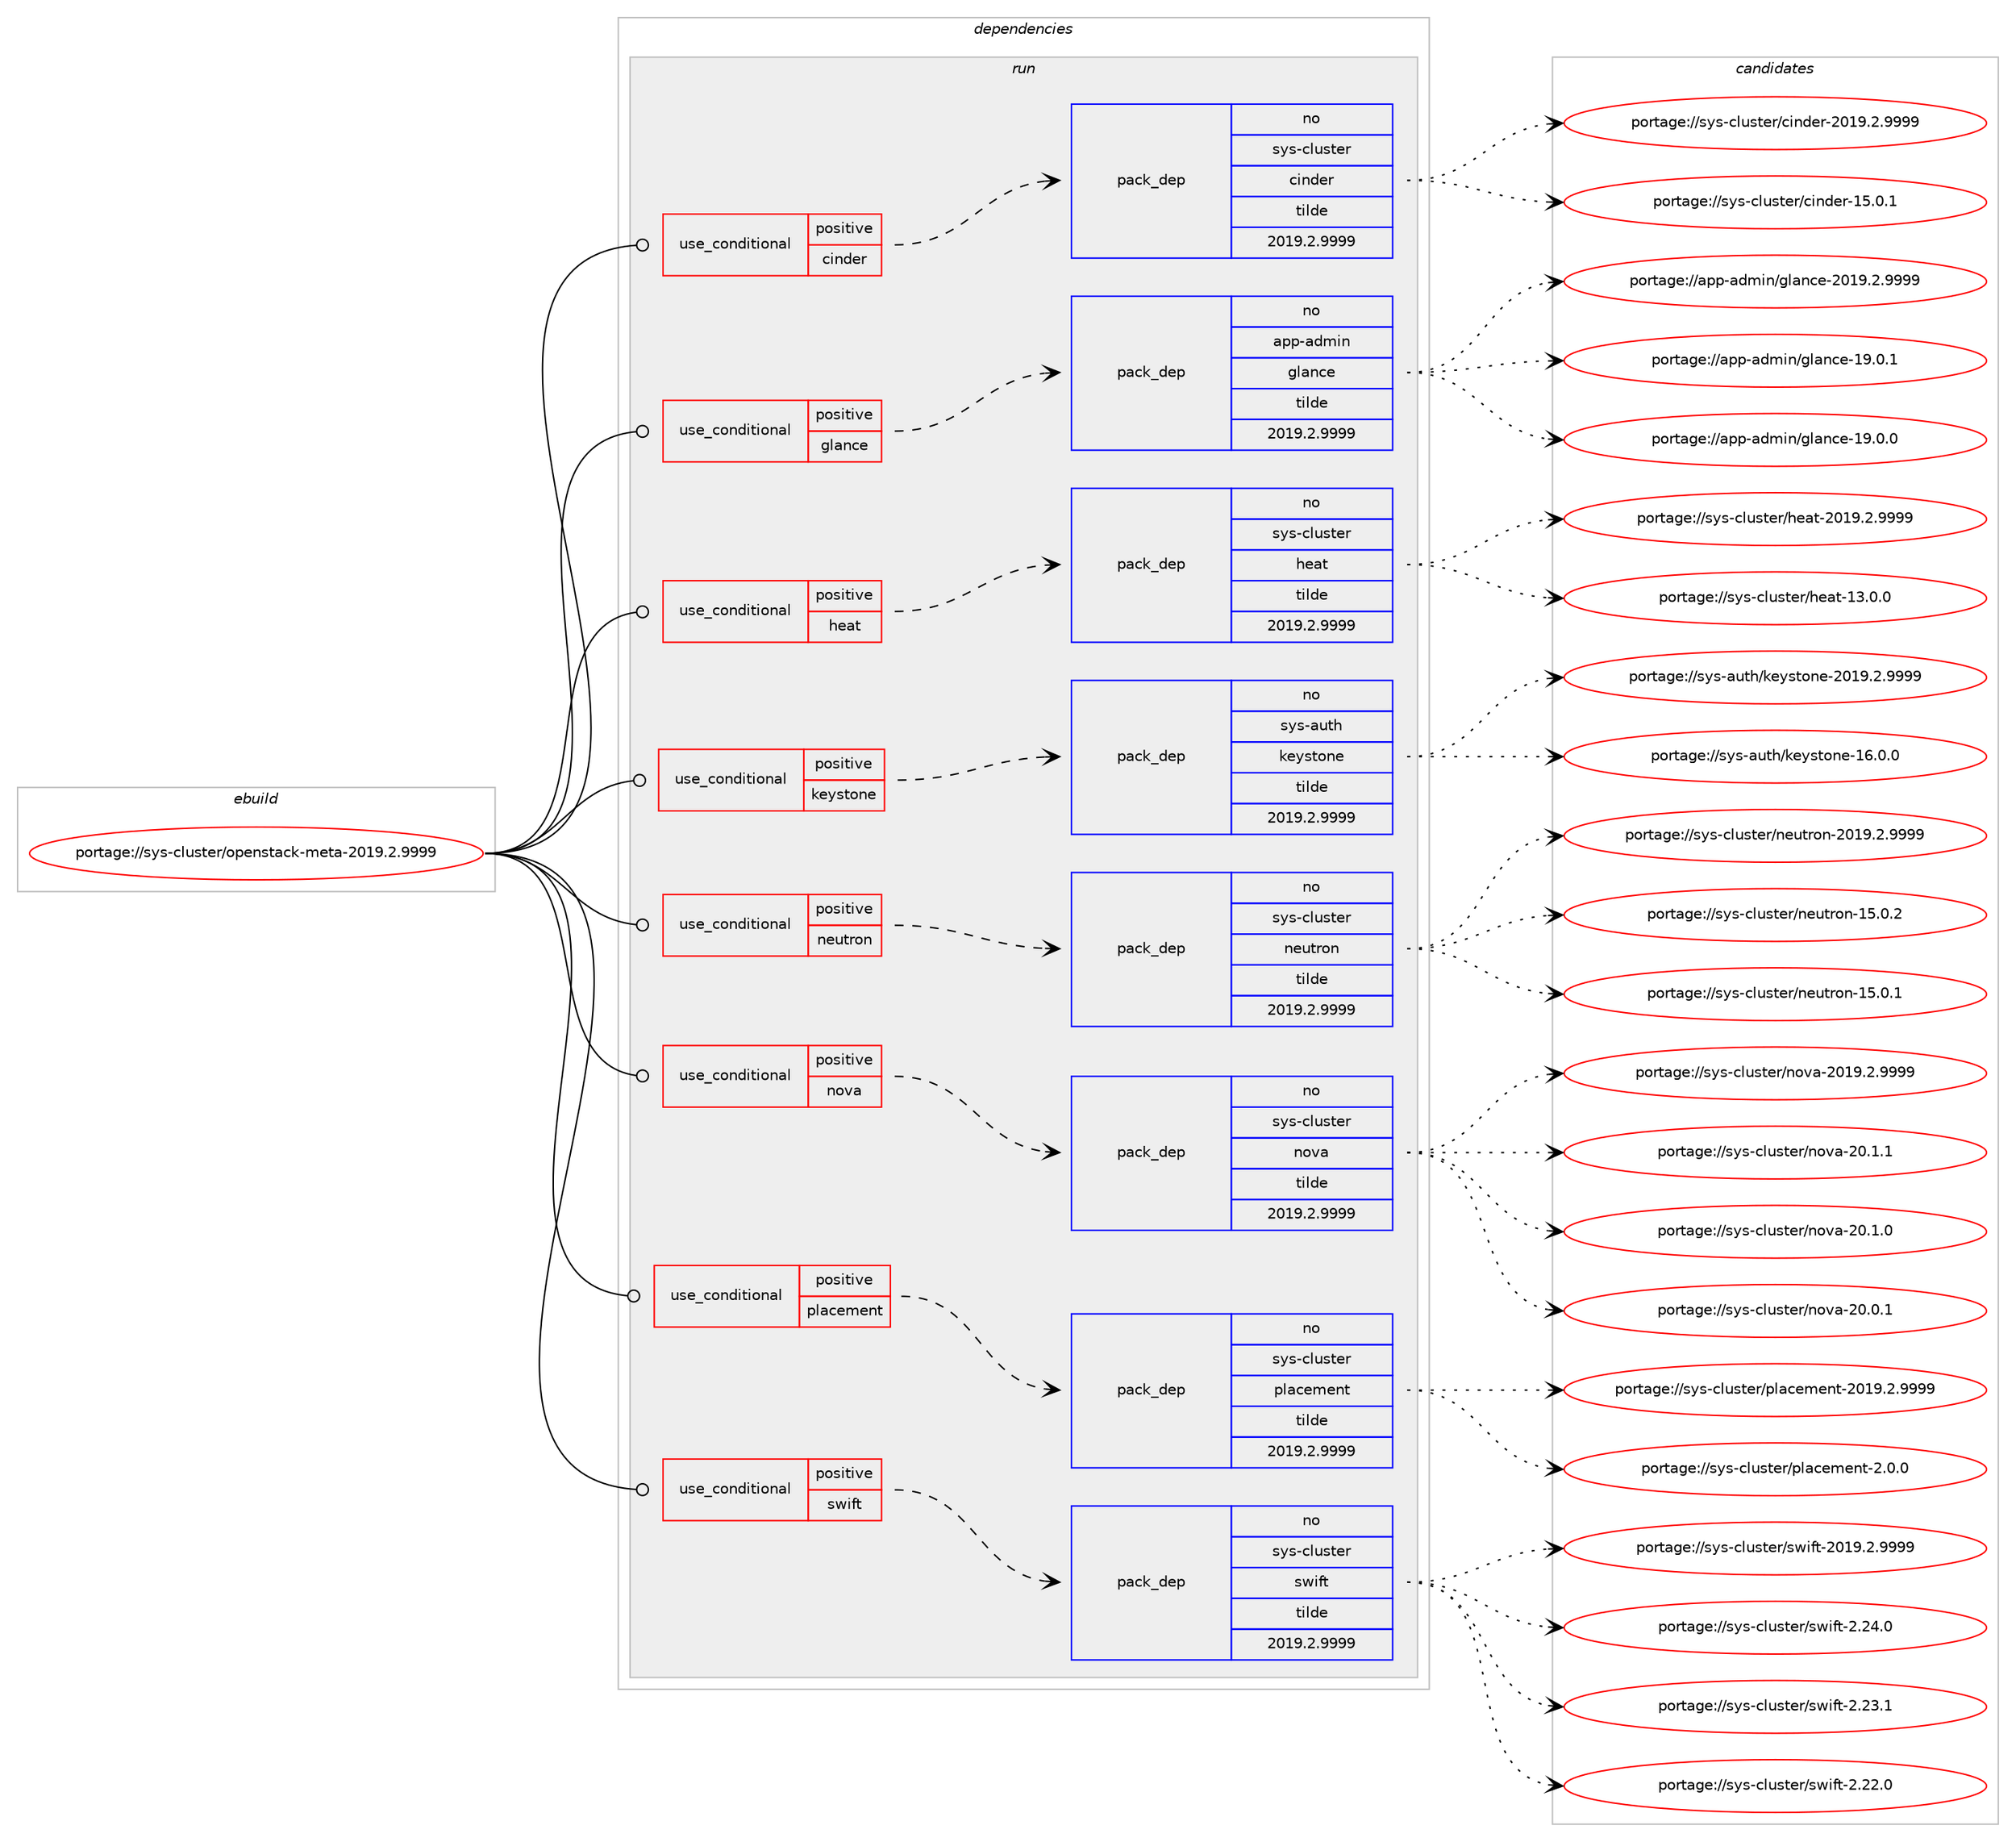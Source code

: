 digraph prolog {

# *************
# Graph options
# *************

newrank=true;
concentrate=true;
compound=true;
graph [rankdir=LR,fontname=Helvetica,fontsize=10,ranksep=1.5];#, ranksep=2.5, nodesep=0.2];
edge  [arrowhead=vee];
node  [fontname=Helvetica,fontsize=10];

# **********
# The ebuild
# **********

subgraph cluster_leftcol {
color=gray;
rank=same;
label=<<i>ebuild</i>>;
id [label="portage://sys-cluster/openstack-meta-2019.2.9999", color=red, width=4, href="../sys-cluster/openstack-meta-2019.2.9999.svg"];
}

# ****************
# The dependencies
# ****************

subgraph cluster_midcol {
color=gray;
label=<<i>dependencies</i>>;
subgraph cluster_compile {
fillcolor="#eeeeee";
style=filled;
label=<<i>compile</i>>;
}
subgraph cluster_compileandrun {
fillcolor="#eeeeee";
style=filled;
label=<<i>compile and run</i>>;
}
subgraph cluster_run {
fillcolor="#eeeeee";
style=filled;
label=<<i>run</i>>;
subgraph cond10454 {
dependency51160 [label=<<TABLE BORDER="0" CELLBORDER="1" CELLSPACING="0" CELLPADDING="4"><TR><TD ROWSPAN="3" CELLPADDING="10">use_conditional</TD></TR><TR><TD>positive</TD></TR><TR><TD>cinder</TD></TR></TABLE>>, shape=none, color=red];
subgraph pack39581 {
dependency51161 [label=<<TABLE BORDER="0" CELLBORDER="1" CELLSPACING="0" CELLPADDING="4" WIDTH="220"><TR><TD ROWSPAN="6" CELLPADDING="30">pack_dep</TD></TR><TR><TD WIDTH="110">no</TD></TR><TR><TD>sys-cluster</TD></TR><TR><TD>cinder</TD></TR><TR><TD>tilde</TD></TR><TR><TD>2019.2.9999</TD></TR></TABLE>>, shape=none, color=blue];
}
dependency51160:e -> dependency51161:w [weight=20,style="dashed",arrowhead="vee"];
}
id:e -> dependency51160:w [weight=20,style="solid",arrowhead="odot"];
subgraph cond10455 {
dependency51162 [label=<<TABLE BORDER="0" CELLBORDER="1" CELLSPACING="0" CELLPADDING="4"><TR><TD ROWSPAN="3" CELLPADDING="10">use_conditional</TD></TR><TR><TD>positive</TD></TR><TR><TD>glance</TD></TR></TABLE>>, shape=none, color=red];
subgraph pack39582 {
dependency51163 [label=<<TABLE BORDER="0" CELLBORDER="1" CELLSPACING="0" CELLPADDING="4" WIDTH="220"><TR><TD ROWSPAN="6" CELLPADDING="30">pack_dep</TD></TR><TR><TD WIDTH="110">no</TD></TR><TR><TD>app-admin</TD></TR><TR><TD>glance</TD></TR><TR><TD>tilde</TD></TR><TR><TD>2019.2.9999</TD></TR></TABLE>>, shape=none, color=blue];
}
dependency51162:e -> dependency51163:w [weight=20,style="dashed",arrowhead="vee"];
}
id:e -> dependency51162:w [weight=20,style="solid",arrowhead="odot"];
subgraph cond10456 {
dependency51164 [label=<<TABLE BORDER="0" CELLBORDER="1" CELLSPACING="0" CELLPADDING="4"><TR><TD ROWSPAN="3" CELLPADDING="10">use_conditional</TD></TR><TR><TD>positive</TD></TR><TR><TD>heat</TD></TR></TABLE>>, shape=none, color=red];
subgraph pack39583 {
dependency51165 [label=<<TABLE BORDER="0" CELLBORDER="1" CELLSPACING="0" CELLPADDING="4" WIDTH="220"><TR><TD ROWSPAN="6" CELLPADDING="30">pack_dep</TD></TR><TR><TD WIDTH="110">no</TD></TR><TR><TD>sys-cluster</TD></TR><TR><TD>heat</TD></TR><TR><TD>tilde</TD></TR><TR><TD>2019.2.9999</TD></TR></TABLE>>, shape=none, color=blue];
}
dependency51164:e -> dependency51165:w [weight=20,style="dashed",arrowhead="vee"];
}
id:e -> dependency51164:w [weight=20,style="solid",arrowhead="odot"];
subgraph cond10457 {
dependency51166 [label=<<TABLE BORDER="0" CELLBORDER="1" CELLSPACING="0" CELLPADDING="4"><TR><TD ROWSPAN="3" CELLPADDING="10">use_conditional</TD></TR><TR><TD>positive</TD></TR><TR><TD>keystone</TD></TR></TABLE>>, shape=none, color=red];
subgraph pack39584 {
dependency51167 [label=<<TABLE BORDER="0" CELLBORDER="1" CELLSPACING="0" CELLPADDING="4" WIDTH="220"><TR><TD ROWSPAN="6" CELLPADDING="30">pack_dep</TD></TR><TR><TD WIDTH="110">no</TD></TR><TR><TD>sys-auth</TD></TR><TR><TD>keystone</TD></TR><TR><TD>tilde</TD></TR><TR><TD>2019.2.9999</TD></TR></TABLE>>, shape=none, color=blue];
}
dependency51166:e -> dependency51167:w [weight=20,style="dashed",arrowhead="vee"];
}
id:e -> dependency51166:w [weight=20,style="solid",arrowhead="odot"];
subgraph cond10458 {
dependency51168 [label=<<TABLE BORDER="0" CELLBORDER="1" CELLSPACING="0" CELLPADDING="4"><TR><TD ROWSPAN="3" CELLPADDING="10">use_conditional</TD></TR><TR><TD>positive</TD></TR><TR><TD>neutron</TD></TR></TABLE>>, shape=none, color=red];
subgraph pack39585 {
dependency51169 [label=<<TABLE BORDER="0" CELLBORDER="1" CELLSPACING="0" CELLPADDING="4" WIDTH="220"><TR><TD ROWSPAN="6" CELLPADDING="30">pack_dep</TD></TR><TR><TD WIDTH="110">no</TD></TR><TR><TD>sys-cluster</TD></TR><TR><TD>neutron</TD></TR><TR><TD>tilde</TD></TR><TR><TD>2019.2.9999</TD></TR></TABLE>>, shape=none, color=blue];
}
dependency51168:e -> dependency51169:w [weight=20,style="dashed",arrowhead="vee"];
}
id:e -> dependency51168:w [weight=20,style="solid",arrowhead="odot"];
subgraph cond10459 {
dependency51170 [label=<<TABLE BORDER="0" CELLBORDER="1" CELLSPACING="0" CELLPADDING="4"><TR><TD ROWSPAN="3" CELLPADDING="10">use_conditional</TD></TR><TR><TD>positive</TD></TR><TR><TD>nova</TD></TR></TABLE>>, shape=none, color=red];
subgraph pack39586 {
dependency51171 [label=<<TABLE BORDER="0" CELLBORDER="1" CELLSPACING="0" CELLPADDING="4" WIDTH="220"><TR><TD ROWSPAN="6" CELLPADDING="30">pack_dep</TD></TR><TR><TD WIDTH="110">no</TD></TR><TR><TD>sys-cluster</TD></TR><TR><TD>nova</TD></TR><TR><TD>tilde</TD></TR><TR><TD>2019.2.9999</TD></TR></TABLE>>, shape=none, color=blue];
}
dependency51170:e -> dependency51171:w [weight=20,style="dashed",arrowhead="vee"];
}
id:e -> dependency51170:w [weight=20,style="solid",arrowhead="odot"];
subgraph cond10460 {
dependency51172 [label=<<TABLE BORDER="0" CELLBORDER="1" CELLSPACING="0" CELLPADDING="4"><TR><TD ROWSPAN="3" CELLPADDING="10">use_conditional</TD></TR><TR><TD>positive</TD></TR><TR><TD>placement</TD></TR></TABLE>>, shape=none, color=red];
subgraph pack39587 {
dependency51173 [label=<<TABLE BORDER="0" CELLBORDER="1" CELLSPACING="0" CELLPADDING="4" WIDTH="220"><TR><TD ROWSPAN="6" CELLPADDING="30">pack_dep</TD></TR><TR><TD WIDTH="110">no</TD></TR><TR><TD>sys-cluster</TD></TR><TR><TD>placement</TD></TR><TR><TD>tilde</TD></TR><TR><TD>2019.2.9999</TD></TR></TABLE>>, shape=none, color=blue];
}
dependency51172:e -> dependency51173:w [weight=20,style="dashed",arrowhead="vee"];
}
id:e -> dependency51172:w [weight=20,style="solid",arrowhead="odot"];
subgraph cond10461 {
dependency51174 [label=<<TABLE BORDER="0" CELLBORDER="1" CELLSPACING="0" CELLPADDING="4"><TR><TD ROWSPAN="3" CELLPADDING="10">use_conditional</TD></TR><TR><TD>positive</TD></TR><TR><TD>swift</TD></TR></TABLE>>, shape=none, color=red];
subgraph pack39588 {
dependency51175 [label=<<TABLE BORDER="0" CELLBORDER="1" CELLSPACING="0" CELLPADDING="4" WIDTH="220"><TR><TD ROWSPAN="6" CELLPADDING="30">pack_dep</TD></TR><TR><TD WIDTH="110">no</TD></TR><TR><TD>sys-cluster</TD></TR><TR><TD>swift</TD></TR><TR><TD>tilde</TD></TR><TR><TD>2019.2.9999</TD></TR></TABLE>>, shape=none, color=blue];
}
dependency51174:e -> dependency51175:w [weight=20,style="dashed",arrowhead="vee"];
}
id:e -> dependency51174:w [weight=20,style="solid",arrowhead="odot"];
}
}

# **************
# The candidates
# **************

subgraph cluster_choices {
rank=same;
color=gray;
label=<<i>candidates</i>>;

subgraph choice39581 {
color=black;
nodesep=1;
choice11512111545991081171151161011144799105110100101114455048495746504657575757 [label="portage://sys-cluster/cinder-2019.2.9999", color=red, width=4,href="../sys-cluster/cinder-2019.2.9999.svg"];
choice1151211154599108117115116101114479910511010010111445495346484649 [label="portage://sys-cluster/cinder-15.0.1", color=red, width=4,href="../sys-cluster/cinder-15.0.1.svg"];
dependency51161:e -> choice11512111545991081171151161011144799105110100101114455048495746504657575757:w [style=dotted,weight="100"];
dependency51161:e -> choice1151211154599108117115116101114479910511010010111445495346484649:w [style=dotted,weight="100"];
}
subgraph choice39582 {
color=black;
nodesep=1;
choice971121124597100109105110471031089711099101455048495746504657575757 [label="portage://app-admin/glance-2019.2.9999", color=red, width=4,href="../app-admin/glance-2019.2.9999.svg"];
choice97112112459710010910511047103108971109910145495746484649 [label="portage://app-admin/glance-19.0.1", color=red, width=4,href="../app-admin/glance-19.0.1.svg"];
choice97112112459710010910511047103108971109910145495746484648 [label="portage://app-admin/glance-19.0.0", color=red, width=4,href="../app-admin/glance-19.0.0.svg"];
dependency51163:e -> choice971121124597100109105110471031089711099101455048495746504657575757:w [style=dotted,weight="100"];
dependency51163:e -> choice97112112459710010910511047103108971109910145495746484649:w [style=dotted,weight="100"];
dependency51163:e -> choice97112112459710010910511047103108971109910145495746484648:w [style=dotted,weight="100"];
}
subgraph choice39583 {
color=black;
nodesep=1;
choice11512111545991081171151161011144710410197116455048495746504657575757 [label="portage://sys-cluster/heat-2019.2.9999", color=red, width=4,href="../sys-cluster/heat-2019.2.9999.svg"];
choice1151211154599108117115116101114471041019711645495146484648 [label="portage://sys-cluster/heat-13.0.0", color=red, width=4,href="../sys-cluster/heat-13.0.0.svg"];
dependency51165:e -> choice11512111545991081171151161011144710410197116455048495746504657575757:w [style=dotted,weight="100"];
dependency51165:e -> choice1151211154599108117115116101114471041019711645495146484648:w [style=dotted,weight="100"];
}
subgraph choice39584 {
color=black;
nodesep=1;
choice115121115459711711610447107101121115116111110101455048495746504657575757 [label="portage://sys-auth/keystone-2019.2.9999", color=red, width=4,href="../sys-auth/keystone-2019.2.9999.svg"];
choice11512111545971171161044710710112111511611111010145495446484648 [label="portage://sys-auth/keystone-16.0.0", color=red, width=4,href="../sys-auth/keystone-16.0.0.svg"];
dependency51167:e -> choice115121115459711711610447107101121115116111110101455048495746504657575757:w [style=dotted,weight="100"];
dependency51167:e -> choice11512111545971171161044710710112111511611111010145495446484648:w [style=dotted,weight="100"];
}
subgraph choice39585 {
color=black;
nodesep=1;
choice115121115459910811711511610111447110101117116114111110455048495746504657575757 [label="portage://sys-cluster/neutron-2019.2.9999", color=red, width=4,href="../sys-cluster/neutron-2019.2.9999.svg"];
choice11512111545991081171151161011144711010111711611411111045495346484650 [label="portage://sys-cluster/neutron-15.0.2", color=red, width=4,href="../sys-cluster/neutron-15.0.2.svg"];
choice11512111545991081171151161011144711010111711611411111045495346484649 [label="portage://sys-cluster/neutron-15.0.1", color=red, width=4,href="../sys-cluster/neutron-15.0.1.svg"];
dependency51169:e -> choice115121115459910811711511610111447110101117116114111110455048495746504657575757:w [style=dotted,weight="100"];
dependency51169:e -> choice11512111545991081171151161011144711010111711611411111045495346484650:w [style=dotted,weight="100"];
dependency51169:e -> choice11512111545991081171151161011144711010111711611411111045495346484649:w [style=dotted,weight="100"];
}
subgraph choice39586 {
color=black;
nodesep=1;
choice11512111545991081171151161011144711011111897455048495746504657575757 [label="portage://sys-cluster/nova-2019.2.9999", color=red, width=4,href="../sys-cluster/nova-2019.2.9999.svg"];
choice1151211154599108117115116101114471101111189745504846494649 [label="portage://sys-cluster/nova-20.1.1", color=red, width=4,href="../sys-cluster/nova-20.1.1.svg"];
choice1151211154599108117115116101114471101111189745504846494648 [label="portage://sys-cluster/nova-20.1.0", color=red, width=4,href="../sys-cluster/nova-20.1.0.svg"];
choice1151211154599108117115116101114471101111189745504846484649 [label="portage://sys-cluster/nova-20.0.1", color=red, width=4,href="../sys-cluster/nova-20.0.1.svg"];
dependency51171:e -> choice11512111545991081171151161011144711011111897455048495746504657575757:w [style=dotted,weight="100"];
dependency51171:e -> choice1151211154599108117115116101114471101111189745504846494649:w [style=dotted,weight="100"];
dependency51171:e -> choice1151211154599108117115116101114471101111189745504846494648:w [style=dotted,weight="100"];
dependency51171:e -> choice1151211154599108117115116101114471101111189745504846484649:w [style=dotted,weight="100"];
}
subgraph choice39587 {
color=black;
nodesep=1;
choice1151211154599108117115116101114471121089799101109101110116455048495746504657575757 [label="portage://sys-cluster/placement-2019.2.9999", color=red, width=4,href="../sys-cluster/placement-2019.2.9999.svg"];
choice1151211154599108117115116101114471121089799101109101110116455046484648 [label="portage://sys-cluster/placement-2.0.0", color=red, width=4,href="../sys-cluster/placement-2.0.0.svg"];
dependency51173:e -> choice1151211154599108117115116101114471121089799101109101110116455048495746504657575757:w [style=dotted,weight="100"];
dependency51173:e -> choice1151211154599108117115116101114471121089799101109101110116455046484648:w [style=dotted,weight="100"];
}
subgraph choice39588 {
color=black;
nodesep=1;
choice115121115459910811711511610111447115119105102116455048495746504657575757 [label="portage://sys-cluster/swift-2019.2.9999", color=red, width=4,href="../sys-cluster/swift-2019.2.9999.svg"];
choice11512111545991081171151161011144711511910510211645504650524648 [label="portage://sys-cluster/swift-2.24.0", color=red, width=4,href="../sys-cluster/swift-2.24.0.svg"];
choice11512111545991081171151161011144711511910510211645504650514649 [label="portage://sys-cluster/swift-2.23.1", color=red, width=4,href="../sys-cluster/swift-2.23.1.svg"];
choice11512111545991081171151161011144711511910510211645504650504648 [label="portage://sys-cluster/swift-2.22.0", color=red, width=4,href="../sys-cluster/swift-2.22.0.svg"];
dependency51175:e -> choice115121115459910811711511610111447115119105102116455048495746504657575757:w [style=dotted,weight="100"];
dependency51175:e -> choice11512111545991081171151161011144711511910510211645504650524648:w [style=dotted,weight="100"];
dependency51175:e -> choice11512111545991081171151161011144711511910510211645504650514649:w [style=dotted,weight="100"];
dependency51175:e -> choice11512111545991081171151161011144711511910510211645504650504648:w [style=dotted,weight="100"];
}
}

}

